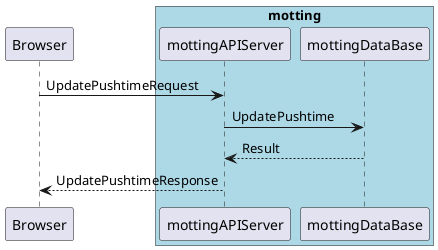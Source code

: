 @startuml update_pushtime
participant Browser as browser
box "motting" #LightBlue
participant mottingAPIServer as api
participant mottingDataBase as apidb
end box

browser -> api: UpdatePushtimeRequest
api -> apidb:  UpdatePushtime
apidb --> api: Result
api --> browser:  UpdatePushtimeResponse
@enduml
